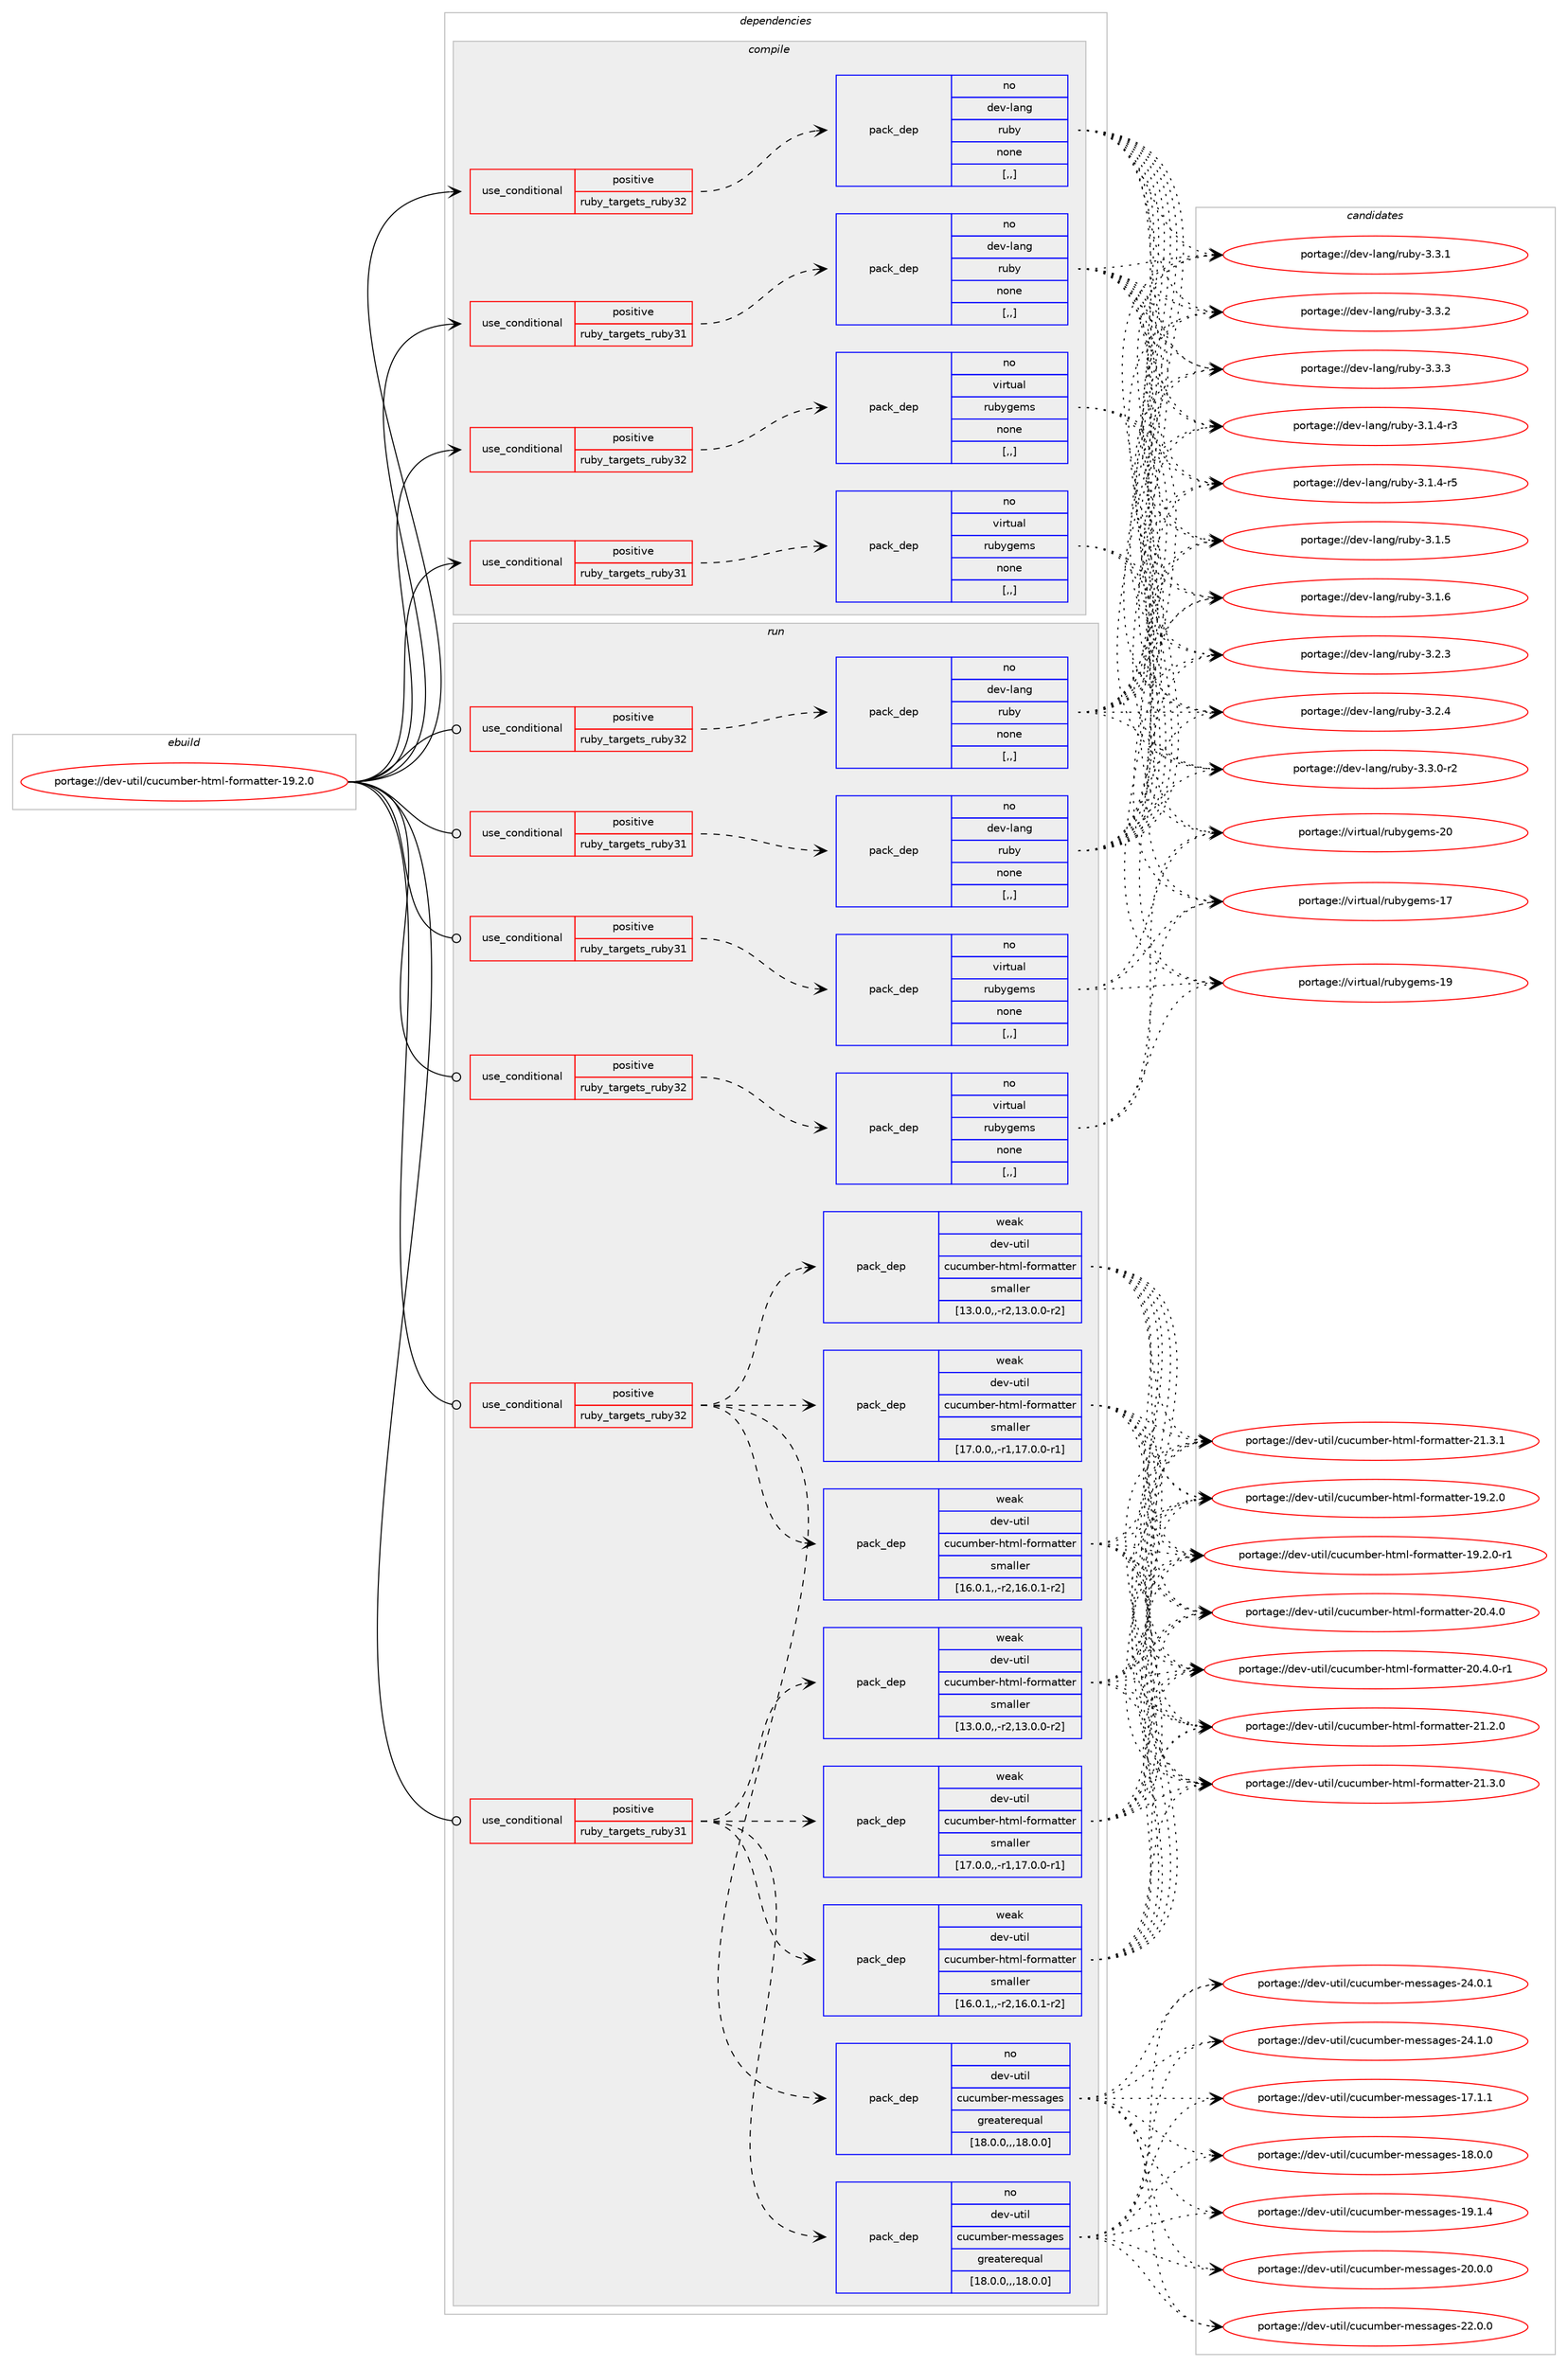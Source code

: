 digraph prolog {

# *************
# Graph options
# *************

newrank=true;
concentrate=true;
compound=true;
graph [rankdir=LR,fontname=Helvetica,fontsize=10,ranksep=1.5];#, ranksep=2.5, nodesep=0.2];
edge  [arrowhead=vee];
node  [fontname=Helvetica,fontsize=10];

# **********
# The ebuild
# **********

subgraph cluster_leftcol {
color=gray;
rank=same;
label=<<i>ebuild</i>>;
id [label="portage://dev-util/cucumber-html-formatter-19.2.0", color=red, width=4, href="../dev-util/cucumber-html-formatter-19.2.0.svg"];
}

# ****************
# The dependencies
# ****************

subgraph cluster_midcol {
color=gray;
label=<<i>dependencies</i>>;
subgraph cluster_compile {
fillcolor="#eeeeee";
style=filled;
label=<<i>compile</i>>;
subgraph cond58578 {
dependency208934 [label=<<TABLE BORDER="0" CELLBORDER="1" CELLSPACING="0" CELLPADDING="4"><TR><TD ROWSPAN="3" CELLPADDING="10">use_conditional</TD></TR><TR><TD>positive</TD></TR><TR><TD>ruby_targets_ruby31</TD></TR></TABLE>>, shape=none, color=red];
subgraph pack148970 {
dependency208935 [label=<<TABLE BORDER="0" CELLBORDER="1" CELLSPACING="0" CELLPADDING="4" WIDTH="220"><TR><TD ROWSPAN="6" CELLPADDING="30">pack_dep</TD></TR><TR><TD WIDTH="110">no</TD></TR><TR><TD>dev-lang</TD></TR><TR><TD>ruby</TD></TR><TR><TD>none</TD></TR><TR><TD>[,,]</TD></TR></TABLE>>, shape=none, color=blue];
}
dependency208934:e -> dependency208935:w [weight=20,style="dashed",arrowhead="vee"];
}
id:e -> dependency208934:w [weight=20,style="solid",arrowhead="vee"];
subgraph cond58579 {
dependency208936 [label=<<TABLE BORDER="0" CELLBORDER="1" CELLSPACING="0" CELLPADDING="4"><TR><TD ROWSPAN="3" CELLPADDING="10">use_conditional</TD></TR><TR><TD>positive</TD></TR><TR><TD>ruby_targets_ruby31</TD></TR></TABLE>>, shape=none, color=red];
subgraph pack148971 {
dependency208937 [label=<<TABLE BORDER="0" CELLBORDER="1" CELLSPACING="0" CELLPADDING="4" WIDTH="220"><TR><TD ROWSPAN="6" CELLPADDING="30">pack_dep</TD></TR><TR><TD WIDTH="110">no</TD></TR><TR><TD>virtual</TD></TR><TR><TD>rubygems</TD></TR><TR><TD>none</TD></TR><TR><TD>[,,]</TD></TR></TABLE>>, shape=none, color=blue];
}
dependency208936:e -> dependency208937:w [weight=20,style="dashed",arrowhead="vee"];
}
id:e -> dependency208936:w [weight=20,style="solid",arrowhead="vee"];
subgraph cond58580 {
dependency208938 [label=<<TABLE BORDER="0" CELLBORDER="1" CELLSPACING="0" CELLPADDING="4"><TR><TD ROWSPAN="3" CELLPADDING="10">use_conditional</TD></TR><TR><TD>positive</TD></TR><TR><TD>ruby_targets_ruby32</TD></TR></TABLE>>, shape=none, color=red];
subgraph pack148972 {
dependency208939 [label=<<TABLE BORDER="0" CELLBORDER="1" CELLSPACING="0" CELLPADDING="4" WIDTH="220"><TR><TD ROWSPAN="6" CELLPADDING="30">pack_dep</TD></TR><TR><TD WIDTH="110">no</TD></TR><TR><TD>dev-lang</TD></TR><TR><TD>ruby</TD></TR><TR><TD>none</TD></TR><TR><TD>[,,]</TD></TR></TABLE>>, shape=none, color=blue];
}
dependency208938:e -> dependency208939:w [weight=20,style="dashed",arrowhead="vee"];
}
id:e -> dependency208938:w [weight=20,style="solid",arrowhead="vee"];
subgraph cond58581 {
dependency208940 [label=<<TABLE BORDER="0" CELLBORDER="1" CELLSPACING="0" CELLPADDING="4"><TR><TD ROWSPAN="3" CELLPADDING="10">use_conditional</TD></TR><TR><TD>positive</TD></TR><TR><TD>ruby_targets_ruby32</TD></TR></TABLE>>, shape=none, color=red];
subgraph pack148973 {
dependency208941 [label=<<TABLE BORDER="0" CELLBORDER="1" CELLSPACING="0" CELLPADDING="4" WIDTH="220"><TR><TD ROWSPAN="6" CELLPADDING="30">pack_dep</TD></TR><TR><TD WIDTH="110">no</TD></TR><TR><TD>virtual</TD></TR><TR><TD>rubygems</TD></TR><TR><TD>none</TD></TR><TR><TD>[,,]</TD></TR></TABLE>>, shape=none, color=blue];
}
dependency208940:e -> dependency208941:w [weight=20,style="dashed",arrowhead="vee"];
}
id:e -> dependency208940:w [weight=20,style="solid",arrowhead="vee"];
}
subgraph cluster_compileandrun {
fillcolor="#eeeeee";
style=filled;
label=<<i>compile and run</i>>;
}
subgraph cluster_run {
fillcolor="#eeeeee";
style=filled;
label=<<i>run</i>>;
subgraph cond58582 {
dependency208942 [label=<<TABLE BORDER="0" CELLBORDER="1" CELLSPACING="0" CELLPADDING="4"><TR><TD ROWSPAN="3" CELLPADDING="10">use_conditional</TD></TR><TR><TD>positive</TD></TR><TR><TD>ruby_targets_ruby31</TD></TR></TABLE>>, shape=none, color=red];
subgraph pack148974 {
dependency208943 [label=<<TABLE BORDER="0" CELLBORDER="1" CELLSPACING="0" CELLPADDING="4" WIDTH="220"><TR><TD ROWSPAN="6" CELLPADDING="30">pack_dep</TD></TR><TR><TD WIDTH="110">no</TD></TR><TR><TD>dev-lang</TD></TR><TR><TD>ruby</TD></TR><TR><TD>none</TD></TR><TR><TD>[,,]</TD></TR></TABLE>>, shape=none, color=blue];
}
dependency208942:e -> dependency208943:w [weight=20,style="dashed",arrowhead="vee"];
}
id:e -> dependency208942:w [weight=20,style="solid",arrowhead="odot"];
subgraph cond58583 {
dependency208944 [label=<<TABLE BORDER="0" CELLBORDER="1" CELLSPACING="0" CELLPADDING="4"><TR><TD ROWSPAN="3" CELLPADDING="10">use_conditional</TD></TR><TR><TD>positive</TD></TR><TR><TD>ruby_targets_ruby31</TD></TR></TABLE>>, shape=none, color=red];
subgraph pack148975 {
dependency208945 [label=<<TABLE BORDER="0" CELLBORDER="1" CELLSPACING="0" CELLPADDING="4" WIDTH="220"><TR><TD ROWSPAN="6" CELLPADDING="30">pack_dep</TD></TR><TR><TD WIDTH="110">no</TD></TR><TR><TD>dev-util</TD></TR><TR><TD>cucumber-messages</TD></TR><TR><TD>greaterequal</TD></TR><TR><TD>[18.0.0,,,18.0.0]</TD></TR></TABLE>>, shape=none, color=blue];
}
dependency208944:e -> dependency208945:w [weight=20,style="dashed",arrowhead="vee"];
subgraph pack148976 {
dependency208946 [label=<<TABLE BORDER="0" CELLBORDER="1" CELLSPACING="0" CELLPADDING="4" WIDTH="220"><TR><TD ROWSPAN="6" CELLPADDING="30">pack_dep</TD></TR><TR><TD WIDTH="110">weak</TD></TR><TR><TD>dev-util</TD></TR><TR><TD>cucumber-html-formatter</TD></TR><TR><TD>smaller</TD></TR><TR><TD>[13.0.0,,-r2,13.0.0-r2]</TD></TR></TABLE>>, shape=none, color=blue];
}
dependency208944:e -> dependency208946:w [weight=20,style="dashed",arrowhead="vee"];
subgraph pack148977 {
dependency208947 [label=<<TABLE BORDER="0" CELLBORDER="1" CELLSPACING="0" CELLPADDING="4" WIDTH="220"><TR><TD ROWSPAN="6" CELLPADDING="30">pack_dep</TD></TR><TR><TD WIDTH="110">weak</TD></TR><TR><TD>dev-util</TD></TR><TR><TD>cucumber-html-formatter</TD></TR><TR><TD>smaller</TD></TR><TR><TD>[16.0.1,,-r2,16.0.1-r2]</TD></TR></TABLE>>, shape=none, color=blue];
}
dependency208944:e -> dependency208947:w [weight=20,style="dashed",arrowhead="vee"];
subgraph pack148978 {
dependency208948 [label=<<TABLE BORDER="0" CELLBORDER="1" CELLSPACING="0" CELLPADDING="4" WIDTH="220"><TR><TD ROWSPAN="6" CELLPADDING="30">pack_dep</TD></TR><TR><TD WIDTH="110">weak</TD></TR><TR><TD>dev-util</TD></TR><TR><TD>cucumber-html-formatter</TD></TR><TR><TD>smaller</TD></TR><TR><TD>[17.0.0,,-r1,17.0.0-r1]</TD></TR></TABLE>>, shape=none, color=blue];
}
dependency208944:e -> dependency208948:w [weight=20,style="dashed",arrowhead="vee"];
}
id:e -> dependency208944:w [weight=20,style="solid",arrowhead="odot"];
subgraph cond58584 {
dependency208949 [label=<<TABLE BORDER="0" CELLBORDER="1" CELLSPACING="0" CELLPADDING="4"><TR><TD ROWSPAN="3" CELLPADDING="10">use_conditional</TD></TR><TR><TD>positive</TD></TR><TR><TD>ruby_targets_ruby31</TD></TR></TABLE>>, shape=none, color=red];
subgraph pack148979 {
dependency208950 [label=<<TABLE BORDER="0" CELLBORDER="1" CELLSPACING="0" CELLPADDING="4" WIDTH="220"><TR><TD ROWSPAN="6" CELLPADDING="30">pack_dep</TD></TR><TR><TD WIDTH="110">no</TD></TR><TR><TD>virtual</TD></TR><TR><TD>rubygems</TD></TR><TR><TD>none</TD></TR><TR><TD>[,,]</TD></TR></TABLE>>, shape=none, color=blue];
}
dependency208949:e -> dependency208950:w [weight=20,style="dashed",arrowhead="vee"];
}
id:e -> dependency208949:w [weight=20,style="solid",arrowhead="odot"];
subgraph cond58585 {
dependency208951 [label=<<TABLE BORDER="0" CELLBORDER="1" CELLSPACING="0" CELLPADDING="4"><TR><TD ROWSPAN="3" CELLPADDING="10">use_conditional</TD></TR><TR><TD>positive</TD></TR><TR><TD>ruby_targets_ruby32</TD></TR></TABLE>>, shape=none, color=red];
subgraph pack148980 {
dependency208952 [label=<<TABLE BORDER="0" CELLBORDER="1" CELLSPACING="0" CELLPADDING="4" WIDTH="220"><TR><TD ROWSPAN="6" CELLPADDING="30">pack_dep</TD></TR><TR><TD WIDTH="110">no</TD></TR><TR><TD>dev-lang</TD></TR><TR><TD>ruby</TD></TR><TR><TD>none</TD></TR><TR><TD>[,,]</TD></TR></TABLE>>, shape=none, color=blue];
}
dependency208951:e -> dependency208952:w [weight=20,style="dashed",arrowhead="vee"];
}
id:e -> dependency208951:w [weight=20,style="solid",arrowhead="odot"];
subgraph cond58586 {
dependency208953 [label=<<TABLE BORDER="0" CELLBORDER="1" CELLSPACING="0" CELLPADDING="4"><TR><TD ROWSPAN="3" CELLPADDING="10">use_conditional</TD></TR><TR><TD>positive</TD></TR><TR><TD>ruby_targets_ruby32</TD></TR></TABLE>>, shape=none, color=red];
subgraph pack148981 {
dependency208954 [label=<<TABLE BORDER="0" CELLBORDER="1" CELLSPACING="0" CELLPADDING="4" WIDTH="220"><TR><TD ROWSPAN="6" CELLPADDING="30">pack_dep</TD></TR><TR><TD WIDTH="110">no</TD></TR><TR><TD>dev-util</TD></TR><TR><TD>cucumber-messages</TD></TR><TR><TD>greaterequal</TD></TR><TR><TD>[18.0.0,,,18.0.0]</TD></TR></TABLE>>, shape=none, color=blue];
}
dependency208953:e -> dependency208954:w [weight=20,style="dashed",arrowhead="vee"];
subgraph pack148982 {
dependency208955 [label=<<TABLE BORDER="0" CELLBORDER="1" CELLSPACING="0" CELLPADDING="4" WIDTH="220"><TR><TD ROWSPAN="6" CELLPADDING="30">pack_dep</TD></TR><TR><TD WIDTH="110">weak</TD></TR><TR><TD>dev-util</TD></TR><TR><TD>cucumber-html-formatter</TD></TR><TR><TD>smaller</TD></TR><TR><TD>[13.0.0,,-r2,13.0.0-r2]</TD></TR></TABLE>>, shape=none, color=blue];
}
dependency208953:e -> dependency208955:w [weight=20,style="dashed",arrowhead="vee"];
subgraph pack148983 {
dependency208956 [label=<<TABLE BORDER="0" CELLBORDER="1" CELLSPACING="0" CELLPADDING="4" WIDTH="220"><TR><TD ROWSPAN="6" CELLPADDING="30">pack_dep</TD></TR><TR><TD WIDTH="110">weak</TD></TR><TR><TD>dev-util</TD></TR><TR><TD>cucumber-html-formatter</TD></TR><TR><TD>smaller</TD></TR><TR><TD>[16.0.1,,-r2,16.0.1-r2]</TD></TR></TABLE>>, shape=none, color=blue];
}
dependency208953:e -> dependency208956:w [weight=20,style="dashed",arrowhead="vee"];
subgraph pack148984 {
dependency208957 [label=<<TABLE BORDER="0" CELLBORDER="1" CELLSPACING="0" CELLPADDING="4" WIDTH="220"><TR><TD ROWSPAN="6" CELLPADDING="30">pack_dep</TD></TR><TR><TD WIDTH="110">weak</TD></TR><TR><TD>dev-util</TD></TR><TR><TD>cucumber-html-formatter</TD></TR><TR><TD>smaller</TD></TR><TR><TD>[17.0.0,,-r1,17.0.0-r1]</TD></TR></TABLE>>, shape=none, color=blue];
}
dependency208953:e -> dependency208957:w [weight=20,style="dashed",arrowhead="vee"];
}
id:e -> dependency208953:w [weight=20,style="solid",arrowhead="odot"];
subgraph cond58587 {
dependency208958 [label=<<TABLE BORDER="0" CELLBORDER="1" CELLSPACING="0" CELLPADDING="4"><TR><TD ROWSPAN="3" CELLPADDING="10">use_conditional</TD></TR><TR><TD>positive</TD></TR><TR><TD>ruby_targets_ruby32</TD></TR></TABLE>>, shape=none, color=red];
subgraph pack148985 {
dependency208959 [label=<<TABLE BORDER="0" CELLBORDER="1" CELLSPACING="0" CELLPADDING="4" WIDTH="220"><TR><TD ROWSPAN="6" CELLPADDING="30">pack_dep</TD></TR><TR><TD WIDTH="110">no</TD></TR><TR><TD>virtual</TD></TR><TR><TD>rubygems</TD></TR><TR><TD>none</TD></TR><TR><TD>[,,]</TD></TR></TABLE>>, shape=none, color=blue];
}
dependency208958:e -> dependency208959:w [weight=20,style="dashed",arrowhead="vee"];
}
id:e -> dependency208958:w [weight=20,style="solid",arrowhead="odot"];
}
}

# **************
# The candidates
# **************

subgraph cluster_choices {
rank=same;
color=gray;
label=<<i>candidates</i>>;

subgraph choice148970 {
color=black;
nodesep=1;
choice100101118451089711010347114117981214551464946524511451 [label="portage://dev-lang/ruby-3.1.4-r3", color=red, width=4,href="../dev-lang/ruby-3.1.4-r3.svg"];
choice100101118451089711010347114117981214551464946524511453 [label="portage://dev-lang/ruby-3.1.4-r5", color=red, width=4,href="../dev-lang/ruby-3.1.4-r5.svg"];
choice10010111845108971101034711411798121455146494653 [label="portage://dev-lang/ruby-3.1.5", color=red, width=4,href="../dev-lang/ruby-3.1.5.svg"];
choice10010111845108971101034711411798121455146494654 [label="portage://dev-lang/ruby-3.1.6", color=red, width=4,href="../dev-lang/ruby-3.1.6.svg"];
choice10010111845108971101034711411798121455146504651 [label="portage://dev-lang/ruby-3.2.3", color=red, width=4,href="../dev-lang/ruby-3.2.3.svg"];
choice10010111845108971101034711411798121455146504652 [label="portage://dev-lang/ruby-3.2.4", color=red, width=4,href="../dev-lang/ruby-3.2.4.svg"];
choice100101118451089711010347114117981214551465146484511450 [label="portage://dev-lang/ruby-3.3.0-r2", color=red, width=4,href="../dev-lang/ruby-3.3.0-r2.svg"];
choice10010111845108971101034711411798121455146514649 [label="portage://dev-lang/ruby-3.3.1", color=red, width=4,href="../dev-lang/ruby-3.3.1.svg"];
choice10010111845108971101034711411798121455146514650 [label="portage://dev-lang/ruby-3.3.2", color=red, width=4,href="../dev-lang/ruby-3.3.2.svg"];
choice10010111845108971101034711411798121455146514651 [label="portage://dev-lang/ruby-3.3.3", color=red, width=4,href="../dev-lang/ruby-3.3.3.svg"];
dependency208935:e -> choice100101118451089711010347114117981214551464946524511451:w [style=dotted,weight="100"];
dependency208935:e -> choice100101118451089711010347114117981214551464946524511453:w [style=dotted,weight="100"];
dependency208935:e -> choice10010111845108971101034711411798121455146494653:w [style=dotted,weight="100"];
dependency208935:e -> choice10010111845108971101034711411798121455146494654:w [style=dotted,weight="100"];
dependency208935:e -> choice10010111845108971101034711411798121455146504651:w [style=dotted,weight="100"];
dependency208935:e -> choice10010111845108971101034711411798121455146504652:w [style=dotted,weight="100"];
dependency208935:e -> choice100101118451089711010347114117981214551465146484511450:w [style=dotted,weight="100"];
dependency208935:e -> choice10010111845108971101034711411798121455146514649:w [style=dotted,weight="100"];
dependency208935:e -> choice10010111845108971101034711411798121455146514650:w [style=dotted,weight="100"];
dependency208935:e -> choice10010111845108971101034711411798121455146514651:w [style=dotted,weight="100"];
}
subgraph choice148971 {
color=black;
nodesep=1;
choice118105114116117971084711411798121103101109115454955 [label="portage://virtual/rubygems-17", color=red, width=4,href="../virtual/rubygems-17.svg"];
choice118105114116117971084711411798121103101109115454957 [label="portage://virtual/rubygems-19", color=red, width=4,href="../virtual/rubygems-19.svg"];
choice118105114116117971084711411798121103101109115455048 [label="portage://virtual/rubygems-20", color=red, width=4,href="../virtual/rubygems-20.svg"];
dependency208937:e -> choice118105114116117971084711411798121103101109115454955:w [style=dotted,weight="100"];
dependency208937:e -> choice118105114116117971084711411798121103101109115454957:w [style=dotted,weight="100"];
dependency208937:e -> choice118105114116117971084711411798121103101109115455048:w [style=dotted,weight="100"];
}
subgraph choice148972 {
color=black;
nodesep=1;
choice100101118451089711010347114117981214551464946524511451 [label="portage://dev-lang/ruby-3.1.4-r3", color=red, width=4,href="../dev-lang/ruby-3.1.4-r3.svg"];
choice100101118451089711010347114117981214551464946524511453 [label="portage://dev-lang/ruby-3.1.4-r5", color=red, width=4,href="../dev-lang/ruby-3.1.4-r5.svg"];
choice10010111845108971101034711411798121455146494653 [label="portage://dev-lang/ruby-3.1.5", color=red, width=4,href="../dev-lang/ruby-3.1.5.svg"];
choice10010111845108971101034711411798121455146494654 [label="portage://dev-lang/ruby-3.1.6", color=red, width=4,href="../dev-lang/ruby-3.1.6.svg"];
choice10010111845108971101034711411798121455146504651 [label="portage://dev-lang/ruby-3.2.3", color=red, width=4,href="../dev-lang/ruby-3.2.3.svg"];
choice10010111845108971101034711411798121455146504652 [label="portage://dev-lang/ruby-3.2.4", color=red, width=4,href="../dev-lang/ruby-3.2.4.svg"];
choice100101118451089711010347114117981214551465146484511450 [label="portage://dev-lang/ruby-3.3.0-r2", color=red, width=4,href="../dev-lang/ruby-3.3.0-r2.svg"];
choice10010111845108971101034711411798121455146514649 [label="portage://dev-lang/ruby-3.3.1", color=red, width=4,href="../dev-lang/ruby-3.3.1.svg"];
choice10010111845108971101034711411798121455146514650 [label="portage://dev-lang/ruby-3.3.2", color=red, width=4,href="../dev-lang/ruby-3.3.2.svg"];
choice10010111845108971101034711411798121455146514651 [label="portage://dev-lang/ruby-3.3.3", color=red, width=4,href="../dev-lang/ruby-3.3.3.svg"];
dependency208939:e -> choice100101118451089711010347114117981214551464946524511451:w [style=dotted,weight="100"];
dependency208939:e -> choice100101118451089711010347114117981214551464946524511453:w [style=dotted,weight="100"];
dependency208939:e -> choice10010111845108971101034711411798121455146494653:w [style=dotted,weight="100"];
dependency208939:e -> choice10010111845108971101034711411798121455146494654:w [style=dotted,weight="100"];
dependency208939:e -> choice10010111845108971101034711411798121455146504651:w [style=dotted,weight="100"];
dependency208939:e -> choice10010111845108971101034711411798121455146504652:w [style=dotted,weight="100"];
dependency208939:e -> choice100101118451089711010347114117981214551465146484511450:w [style=dotted,weight="100"];
dependency208939:e -> choice10010111845108971101034711411798121455146514649:w [style=dotted,weight="100"];
dependency208939:e -> choice10010111845108971101034711411798121455146514650:w [style=dotted,weight="100"];
dependency208939:e -> choice10010111845108971101034711411798121455146514651:w [style=dotted,weight="100"];
}
subgraph choice148973 {
color=black;
nodesep=1;
choice118105114116117971084711411798121103101109115454955 [label="portage://virtual/rubygems-17", color=red, width=4,href="../virtual/rubygems-17.svg"];
choice118105114116117971084711411798121103101109115454957 [label="portage://virtual/rubygems-19", color=red, width=4,href="../virtual/rubygems-19.svg"];
choice118105114116117971084711411798121103101109115455048 [label="portage://virtual/rubygems-20", color=red, width=4,href="../virtual/rubygems-20.svg"];
dependency208941:e -> choice118105114116117971084711411798121103101109115454955:w [style=dotted,weight="100"];
dependency208941:e -> choice118105114116117971084711411798121103101109115454957:w [style=dotted,weight="100"];
dependency208941:e -> choice118105114116117971084711411798121103101109115455048:w [style=dotted,weight="100"];
}
subgraph choice148974 {
color=black;
nodesep=1;
choice100101118451089711010347114117981214551464946524511451 [label="portage://dev-lang/ruby-3.1.4-r3", color=red, width=4,href="../dev-lang/ruby-3.1.4-r3.svg"];
choice100101118451089711010347114117981214551464946524511453 [label="portage://dev-lang/ruby-3.1.4-r5", color=red, width=4,href="../dev-lang/ruby-3.1.4-r5.svg"];
choice10010111845108971101034711411798121455146494653 [label="portage://dev-lang/ruby-3.1.5", color=red, width=4,href="../dev-lang/ruby-3.1.5.svg"];
choice10010111845108971101034711411798121455146494654 [label="portage://dev-lang/ruby-3.1.6", color=red, width=4,href="../dev-lang/ruby-3.1.6.svg"];
choice10010111845108971101034711411798121455146504651 [label="portage://dev-lang/ruby-3.2.3", color=red, width=4,href="../dev-lang/ruby-3.2.3.svg"];
choice10010111845108971101034711411798121455146504652 [label="portage://dev-lang/ruby-3.2.4", color=red, width=4,href="../dev-lang/ruby-3.2.4.svg"];
choice100101118451089711010347114117981214551465146484511450 [label="portage://dev-lang/ruby-3.3.0-r2", color=red, width=4,href="../dev-lang/ruby-3.3.0-r2.svg"];
choice10010111845108971101034711411798121455146514649 [label="portage://dev-lang/ruby-3.3.1", color=red, width=4,href="../dev-lang/ruby-3.3.1.svg"];
choice10010111845108971101034711411798121455146514650 [label="portage://dev-lang/ruby-3.3.2", color=red, width=4,href="../dev-lang/ruby-3.3.2.svg"];
choice10010111845108971101034711411798121455146514651 [label="portage://dev-lang/ruby-3.3.3", color=red, width=4,href="../dev-lang/ruby-3.3.3.svg"];
dependency208943:e -> choice100101118451089711010347114117981214551464946524511451:w [style=dotted,weight="100"];
dependency208943:e -> choice100101118451089711010347114117981214551464946524511453:w [style=dotted,weight="100"];
dependency208943:e -> choice10010111845108971101034711411798121455146494653:w [style=dotted,weight="100"];
dependency208943:e -> choice10010111845108971101034711411798121455146494654:w [style=dotted,weight="100"];
dependency208943:e -> choice10010111845108971101034711411798121455146504651:w [style=dotted,weight="100"];
dependency208943:e -> choice10010111845108971101034711411798121455146504652:w [style=dotted,weight="100"];
dependency208943:e -> choice100101118451089711010347114117981214551465146484511450:w [style=dotted,weight="100"];
dependency208943:e -> choice10010111845108971101034711411798121455146514649:w [style=dotted,weight="100"];
dependency208943:e -> choice10010111845108971101034711411798121455146514650:w [style=dotted,weight="100"];
dependency208943:e -> choice10010111845108971101034711411798121455146514651:w [style=dotted,weight="100"];
}
subgraph choice148975 {
color=black;
nodesep=1;
choice1001011184511711610510847991179911710998101114451091011151159710310111545495546494649 [label="portage://dev-util/cucumber-messages-17.1.1", color=red, width=4,href="../dev-util/cucumber-messages-17.1.1.svg"];
choice1001011184511711610510847991179911710998101114451091011151159710310111545495646484648 [label="portage://dev-util/cucumber-messages-18.0.0", color=red, width=4,href="../dev-util/cucumber-messages-18.0.0.svg"];
choice1001011184511711610510847991179911710998101114451091011151159710310111545495746494652 [label="portage://dev-util/cucumber-messages-19.1.4", color=red, width=4,href="../dev-util/cucumber-messages-19.1.4.svg"];
choice1001011184511711610510847991179911710998101114451091011151159710310111545504846484648 [label="portage://dev-util/cucumber-messages-20.0.0", color=red, width=4,href="../dev-util/cucumber-messages-20.0.0.svg"];
choice1001011184511711610510847991179911710998101114451091011151159710310111545505046484648 [label="portage://dev-util/cucumber-messages-22.0.0", color=red, width=4,href="../dev-util/cucumber-messages-22.0.0.svg"];
choice1001011184511711610510847991179911710998101114451091011151159710310111545505246484649 [label="portage://dev-util/cucumber-messages-24.0.1", color=red, width=4,href="../dev-util/cucumber-messages-24.0.1.svg"];
choice1001011184511711610510847991179911710998101114451091011151159710310111545505246494648 [label="portage://dev-util/cucumber-messages-24.1.0", color=red, width=4,href="../dev-util/cucumber-messages-24.1.0.svg"];
dependency208945:e -> choice1001011184511711610510847991179911710998101114451091011151159710310111545495546494649:w [style=dotted,weight="100"];
dependency208945:e -> choice1001011184511711610510847991179911710998101114451091011151159710310111545495646484648:w [style=dotted,weight="100"];
dependency208945:e -> choice1001011184511711610510847991179911710998101114451091011151159710310111545495746494652:w [style=dotted,weight="100"];
dependency208945:e -> choice1001011184511711610510847991179911710998101114451091011151159710310111545504846484648:w [style=dotted,weight="100"];
dependency208945:e -> choice1001011184511711610510847991179911710998101114451091011151159710310111545505046484648:w [style=dotted,weight="100"];
dependency208945:e -> choice1001011184511711610510847991179911710998101114451091011151159710310111545505246484649:w [style=dotted,weight="100"];
dependency208945:e -> choice1001011184511711610510847991179911710998101114451091011151159710310111545505246494648:w [style=dotted,weight="100"];
}
subgraph choice148976 {
color=black;
nodesep=1;
choice100101118451171161051084799117991171099810111445104116109108451021111141099711611610111445495746504648 [label="portage://dev-util/cucumber-html-formatter-19.2.0", color=red, width=4,href="../dev-util/cucumber-html-formatter-19.2.0.svg"];
choice1001011184511711610510847991179911710998101114451041161091084510211111410997116116101114454957465046484511449 [label="portage://dev-util/cucumber-html-formatter-19.2.0-r1", color=red, width=4,href="../dev-util/cucumber-html-formatter-19.2.0-r1.svg"];
choice100101118451171161051084799117991171099810111445104116109108451021111141099711611610111445504846524648 [label="portage://dev-util/cucumber-html-formatter-20.4.0", color=red, width=4,href="../dev-util/cucumber-html-formatter-20.4.0.svg"];
choice1001011184511711610510847991179911710998101114451041161091084510211111410997116116101114455048465246484511449 [label="portage://dev-util/cucumber-html-formatter-20.4.0-r1", color=red, width=4,href="../dev-util/cucumber-html-formatter-20.4.0-r1.svg"];
choice100101118451171161051084799117991171099810111445104116109108451021111141099711611610111445504946504648 [label="portage://dev-util/cucumber-html-formatter-21.2.0", color=red, width=4,href="../dev-util/cucumber-html-formatter-21.2.0.svg"];
choice100101118451171161051084799117991171099810111445104116109108451021111141099711611610111445504946514648 [label="portage://dev-util/cucumber-html-formatter-21.3.0", color=red, width=4,href="../dev-util/cucumber-html-formatter-21.3.0.svg"];
choice100101118451171161051084799117991171099810111445104116109108451021111141099711611610111445504946514649 [label="portage://dev-util/cucumber-html-formatter-21.3.1", color=red, width=4,href="../dev-util/cucumber-html-formatter-21.3.1.svg"];
dependency208946:e -> choice100101118451171161051084799117991171099810111445104116109108451021111141099711611610111445495746504648:w [style=dotted,weight="100"];
dependency208946:e -> choice1001011184511711610510847991179911710998101114451041161091084510211111410997116116101114454957465046484511449:w [style=dotted,weight="100"];
dependency208946:e -> choice100101118451171161051084799117991171099810111445104116109108451021111141099711611610111445504846524648:w [style=dotted,weight="100"];
dependency208946:e -> choice1001011184511711610510847991179911710998101114451041161091084510211111410997116116101114455048465246484511449:w [style=dotted,weight="100"];
dependency208946:e -> choice100101118451171161051084799117991171099810111445104116109108451021111141099711611610111445504946504648:w [style=dotted,weight="100"];
dependency208946:e -> choice100101118451171161051084799117991171099810111445104116109108451021111141099711611610111445504946514648:w [style=dotted,weight="100"];
dependency208946:e -> choice100101118451171161051084799117991171099810111445104116109108451021111141099711611610111445504946514649:w [style=dotted,weight="100"];
}
subgraph choice148977 {
color=black;
nodesep=1;
choice100101118451171161051084799117991171099810111445104116109108451021111141099711611610111445495746504648 [label="portage://dev-util/cucumber-html-formatter-19.2.0", color=red, width=4,href="../dev-util/cucumber-html-formatter-19.2.0.svg"];
choice1001011184511711610510847991179911710998101114451041161091084510211111410997116116101114454957465046484511449 [label="portage://dev-util/cucumber-html-formatter-19.2.0-r1", color=red, width=4,href="../dev-util/cucumber-html-formatter-19.2.0-r1.svg"];
choice100101118451171161051084799117991171099810111445104116109108451021111141099711611610111445504846524648 [label="portage://dev-util/cucumber-html-formatter-20.4.0", color=red, width=4,href="../dev-util/cucumber-html-formatter-20.4.0.svg"];
choice1001011184511711610510847991179911710998101114451041161091084510211111410997116116101114455048465246484511449 [label="portage://dev-util/cucumber-html-formatter-20.4.0-r1", color=red, width=4,href="../dev-util/cucumber-html-formatter-20.4.0-r1.svg"];
choice100101118451171161051084799117991171099810111445104116109108451021111141099711611610111445504946504648 [label="portage://dev-util/cucumber-html-formatter-21.2.0", color=red, width=4,href="../dev-util/cucumber-html-formatter-21.2.0.svg"];
choice100101118451171161051084799117991171099810111445104116109108451021111141099711611610111445504946514648 [label="portage://dev-util/cucumber-html-formatter-21.3.0", color=red, width=4,href="../dev-util/cucumber-html-formatter-21.3.0.svg"];
choice100101118451171161051084799117991171099810111445104116109108451021111141099711611610111445504946514649 [label="portage://dev-util/cucumber-html-formatter-21.3.1", color=red, width=4,href="../dev-util/cucumber-html-formatter-21.3.1.svg"];
dependency208947:e -> choice100101118451171161051084799117991171099810111445104116109108451021111141099711611610111445495746504648:w [style=dotted,weight="100"];
dependency208947:e -> choice1001011184511711610510847991179911710998101114451041161091084510211111410997116116101114454957465046484511449:w [style=dotted,weight="100"];
dependency208947:e -> choice100101118451171161051084799117991171099810111445104116109108451021111141099711611610111445504846524648:w [style=dotted,weight="100"];
dependency208947:e -> choice1001011184511711610510847991179911710998101114451041161091084510211111410997116116101114455048465246484511449:w [style=dotted,weight="100"];
dependency208947:e -> choice100101118451171161051084799117991171099810111445104116109108451021111141099711611610111445504946504648:w [style=dotted,weight="100"];
dependency208947:e -> choice100101118451171161051084799117991171099810111445104116109108451021111141099711611610111445504946514648:w [style=dotted,weight="100"];
dependency208947:e -> choice100101118451171161051084799117991171099810111445104116109108451021111141099711611610111445504946514649:w [style=dotted,weight="100"];
}
subgraph choice148978 {
color=black;
nodesep=1;
choice100101118451171161051084799117991171099810111445104116109108451021111141099711611610111445495746504648 [label="portage://dev-util/cucumber-html-formatter-19.2.0", color=red, width=4,href="../dev-util/cucumber-html-formatter-19.2.0.svg"];
choice1001011184511711610510847991179911710998101114451041161091084510211111410997116116101114454957465046484511449 [label="portage://dev-util/cucumber-html-formatter-19.2.0-r1", color=red, width=4,href="../dev-util/cucumber-html-formatter-19.2.0-r1.svg"];
choice100101118451171161051084799117991171099810111445104116109108451021111141099711611610111445504846524648 [label="portage://dev-util/cucumber-html-formatter-20.4.0", color=red, width=4,href="../dev-util/cucumber-html-formatter-20.4.0.svg"];
choice1001011184511711610510847991179911710998101114451041161091084510211111410997116116101114455048465246484511449 [label="portage://dev-util/cucumber-html-formatter-20.4.0-r1", color=red, width=4,href="../dev-util/cucumber-html-formatter-20.4.0-r1.svg"];
choice100101118451171161051084799117991171099810111445104116109108451021111141099711611610111445504946504648 [label="portage://dev-util/cucumber-html-formatter-21.2.0", color=red, width=4,href="../dev-util/cucumber-html-formatter-21.2.0.svg"];
choice100101118451171161051084799117991171099810111445104116109108451021111141099711611610111445504946514648 [label="portage://dev-util/cucumber-html-formatter-21.3.0", color=red, width=4,href="../dev-util/cucumber-html-formatter-21.3.0.svg"];
choice100101118451171161051084799117991171099810111445104116109108451021111141099711611610111445504946514649 [label="portage://dev-util/cucumber-html-formatter-21.3.1", color=red, width=4,href="../dev-util/cucumber-html-formatter-21.3.1.svg"];
dependency208948:e -> choice100101118451171161051084799117991171099810111445104116109108451021111141099711611610111445495746504648:w [style=dotted,weight="100"];
dependency208948:e -> choice1001011184511711610510847991179911710998101114451041161091084510211111410997116116101114454957465046484511449:w [style=dotted,weight="100"];
dependency208948:e -> choice100101118451171161051084799117991171099810111445104116109108451021111141099711611610111445504846524648:w [style=dotted,weight="100"];
dependency208948:e -> choice1001011184511711610510847991179911710998101114451041161091084510211111410997116116101114455048465246484511449:w [style=dotted,weight="100"];
dependency208948:e -> choice100101118451171161051084799117991171099810111445104116109108451021111141099711611610111445504946504648:w [style=dotted,weight="100"];
dependency208948:e -> choice100101118451171161051084799117991171099810111445104116109108451021111141099711611610111445504946514648:w [style=dotted,weight="100"];
dependency208948:e -> choice100101118451171161051084799117991171099810111445104116109108451021111141099711611610111445504946514649:w [style=dotted,weight="100"];
}
subgraph choice148979 {
color=black;
nodesep=1;
choice118105114116117971084711411798121103101109115454955 [label="portage://virtual/rubygems-17", color=red, width=4,href="../virtual/rubygems-17.svg"];
choice118105114116117971084711411798121103101109115454957 [label="portage://virtual/rubygems-19", color=red, width=4,href="../virtual/rubygems-19.svg"];
choice118105114116117971084711411798121103101109115455048 [label="portage://virtual/rubygems-20", color=red, width=4,href="../virtual/rubygems-20.svg"];
dependency208950:e -> choice118105114116117971084711411798121103101109115454955:w [style=dotted,weight="100"];
dependency208950:e -> choice118105114116117971084711411798121103101109115454957:w [style=dotted,weight="100"];
dependency208950:e -> choice118105114116117971084711411798121103101109115455048:w [style=dotted,weight="100"];
}
subgraph choice148980 {
color=black;
nodesep=1;
choice100101118451089711010347114117981214551464946524511451 [label="portage://dev-lang/ruby-3.1.4-r3", color=red, width=4,href="../dev-lang/ruby-3.1.4-r3.svg"];
choice100101118451089711010347114117981214551464946524511453 [label="portage://dev-lang/ruby-3.1.4-r5", color=red, width=4,href="../dev-lang/ruby-3.1.4-r5.svg"];
choice10010111845108971101034711411798121455146494653 [label="portage://dev-lang/ruby-3.1.5", color=red, width=4,href="../dev-lang/ruby-3.1.5.svg"];
choice10010111845108971101034711411798121455146494654 [label="portage://dev-lang/ruby-3.1.6", color=red, width=4,href="../dev-lang/ruby-3.1.6.svg"];
choice10010111845108971101034711411798121455146504651 [label="portage://dev-lang/ruby-3.2.3", color=red, width=4,href="../dev-lang/ruby-3.2.3.svg"];
choice10010111845108971101034711411798121455146504652 [label="portage://dev-lang/ruby-3.2.4", color=red, width=4,href="../dev-lang/ruby-3.2.4.svg"];
choice100101118451089711010347114117981214551465146484511450 [label="portage://dev-lang/ruby-3.3.0-r2", color=red, width=4,href="../dev-lang/ruby-3.3.0-r2.svg"];
choice10010111845108971101034711411798121455146514649 [label="portage://dev-lang/ruby-3.3.1", color=red, width=4,href="../dev-lang/ruby-3.3.1.svg"];
choice10010111845108971101034711411798121455146514650 [label="portage://dev-lang/ruby-3.3.2", color=red, width=4,href="../dev-lang/ruby-3.3.2.svg"];
choice10010111845108971101034711411798121455146514651 [label="portage://dev-lang/ruby-3.3.3", color=red, width=4,href="../dev-lang/ruby-3.3.3.svg"];
dependency208952:e -> choice100101118451089711010347114117981214551464946524511451:w [style=dotted,weight="100"];
dependency208952:e -> choice100101118451089711010347114117981214551464946524511453:w [style=dotted,weight="100"];
dependency208952:e -> choice10010111845108971101034711411798121455146494653:w [style=dotted,weight="100"];
dependency208952:e -> choice10010111845108971101034711411798121455146494654:w [style=dotted,weight="100"];
dependency208952:e -> choice10010111845108971101034711411798121455146504651:w [style=dotted,weight="100"];
dependency208952:e -> choice10010111845108971101034711411798121455146504652:w [style=dotted,weight="100"];
dependency208952:e -> choice100101118451089711010347114117981214551465146484511450:w [style=dotted,weight="100"];
dependency208952:e -> choice10010111845108971101034711411798121455146514649:w [style=dotted,weight="100"];
dependency208952:e -> choice10010111845108971101034711411798121455146514650:w [style=dotted,weight="100"];
dependency208952:e -> choice10010111845108971101034711411798121455146514651:w [style=dotted,weight="100"];
}
subgraph choice148981 {
color=black;
nodesep=1;
choice1001011184511711610510847991179911710998101114451091011151159710310111545495546494649 [label="portage://dev-util/cucumber-messages-17.1.1", color=red, width=4,href="../dev-util/cucumber-messages-17.1.1.svg"];
choice1001011184511711610510847991179911710998101114451091011151159710310111545495646484648 [label="portage://dev-util/cucumber-messages-18.0.0", color=red, width=4,href="../dev-util/cucumber-messages-18.0.0.svg"];
choice1001011184511711610510847991179911710998101114451091011151159710310111545495746494652 [label="portage://dev-util/cucumber-messages-19.1.4", color=red, width=4,href="../dev-util/cucumber-messages-19.1.4.svg"];
choice1001011184511711610510847991179911710998101114451091011151159710310111545504846484648 [label="portage://dev-util/cucumber-messages-20.0.0", color=red, width=4,href="../dev-util/cucumber-messages-20.0.0.svg"];
choice1001011184511711610510847991179911710998101114451091011151159710310111545505046484648 [label="portage://dev-util/cucumber-messages-22.0.0", color=red, width=4,href="../dev-util/cucumber-messages-22.0.0.svg"];
choice1001011184511711610510847991179911710998101114451091011151159710310111545505246484649 [label="portage://dev-util/cucumber-messages-24.0.1", color=red, width=4,href="../dev-util/cucumber-messages-24.0.1.svg"];
choice1001011184511711610510847991179911710998101114451091011151159710310111545505246494648 [label="portage://dev-util/cucumber-messages-24.1.0", color=red, width=4,href="../dev-util/cucumber-messages-24.1.0.svg"];
dependency208954:e -> choice1001011184511711610510847991179911710998101114451091011151159710310111545495546494649:w [style=dotted,weight="100"];
dependency208954:e -> choice1001011184511711610510847991179911710998101114451091011151159710310111545495646484648:w [style=dotted,weight="100"];
dependency208954:e -> choice1001011184511711610510847991179911710998101114451091011151159710310111545495746494652:w [style=dotted,weight="100"];
dependency208954:e -> choice1001011184511711610510847991179911710998101114451091011151159710310111545504846484648:w [style=dotted,weight="100"];
dependency208954:e -> choice1001011184511711610510847991179911710998101114451091011151159710310111545505046484648:w [style=dotted,weight="100"];
dependency208954:e -> choice1001011184511711610510847991179911710998101114451091011151159710310111545505246484649:w [style=dotted,weight="100"];
dependency208954:e -> choice1001011184511711610510847991179911710998101114451091011151159710310111545505246494648:w [style=dotted,weight="100"];
}
subgraph choice148982 {
color=black;
nodesep=1;
choice100101118451171161051084799117991171099810111445104116109108451021111141099711611610111445495746504648 [label="portage://dev-util/cucumber-html-formatter-19.2.0", color=red, width=4,href="../dev-util/cucumber-html-formatter-19.2.0.svg"];
choice1001011184511711610510847991179911710998101114451041161091084510211111410997116116101114454957465046484511449 [label="portage://dev-util/cucumber-html-formatter-19.2.0-r1", color=red, width=4,href="../dev-util/cucumber-html-formatter-19.2.0-r1.svg"];
choice100101118451171161051084799117991171099810111445104116109108451021111141099711611610111445504846524648 [label="portage://dev-util/cucumber-html-formatter-20.4.0", color=red, width=4,href="../dev-util/cucumber-html-formatter-20.4.0.svg"];
choice1001011184511711610510847991179911710998101114451041161091084510211111410997116116101114455048465246484511449 [label="portage://dev-util/cucumber-html-formatter-20.4.0-r1", color=red, width=4,href="../dev-util/cucumber-html-formatter-20.4.0-r1.svg"];
choice100101118451171161051084799117991171099810111445104116109108451021111141099711611610111445504946504648 [label="portage://dev-util/cucumber-html-formatter-21.2.0", color=red, width=4,href="../dev-util/cucumber-html-formatter-21.2.0.svg"];
choice100101118451171161051084799117991171099810111445104116109108451021111141099711611610111445504946514648 [label="portage://dev-util/cucumber-html-formatter-21.3.0", color=red, width=4,href="../dev-util/cucumber-html-formatter-21.3.0.svg"];
choice100101118451171161051084799117991171099810111445104116109108451021111141099711611610111445504946514649 [label="portage://dev-util/cucumber-html-formatter-21.3.1", color=red, width=4,href="../dev-util/cucumber-html-formatter-21.3.1.svg"];
dependency208955:e -> choice100101118451171161051084799117991171099810111445104116109108451021111141099711611610111445495746504648:w [style=dotted,weight="100"];
dependency208955:e -> choice1001011184511711610510847991179911710998101114451041161091084510211111410997116116101114454957465046484511449:w [style=dotted,weight="100"];
dependency208955:e -> choice100101118451171161051084799117991171099810111445104116109108451021111141099711611610111445504846524648:w [style=dotted,weight="100"];
dependency208955:e -> choice1001011184511711610510847991179911710998101114451041161091084510211111410997116116101114455048465246484511449:w [style=dotted,weight="100"];
dependency208955:e -> choice100101118451171161051084799117991171099810111445104116109108451021111141099711611610111445504946504648:w [style=dotted,weight="100"];
dependency208955:e -> choice100101118451171161051084799117991171099810111445104116109108451021111141099711611610111445504946514648:w [style=dotted,weight="100"];
dependency208955:e -> choice100101118451171161051084799117991171099810111445104116109108451021111141099711611610111445504946514649:w [style=dotted,weight="100"];
}
subgraph choice148983 {
color=black;
nodesep=1;
choice100101118451171161051084799117991171099810111445104116109108451021111141099711611610111445495746504648 [label="portage://dev-util/cucumber-html-formatter-19.2.0", color=red, width=4,href="../dev-util/cucumber-html-formatter-19.2.0.svg"];
choice1001011184511711610510847991179911710998101114451041161091084510211111410997116116101114454957465046484511449 [label="portage://dev-util/cucumber-html-formatter-19.2.0-r1", color=red, width=4,href="../dev-util/cucumber-html-formatter-19.2.0-r1.svg"];
choice100101118451171161051084799117991171099810111445104116109108451021111141099711611610111445504846524648 [label="portage://dev-util/cucumber-html-formatter-20.4.0", color=red, width=4,href="../dev-util/cucumber-html-formatter-20.4.0.svg"];
choice1001011184511711610510847991179911710998101114451041161091084510211111410997116116101114455048465246484511449 [label="portage://dev-util/cucumber-html-formatter-20.4.0-r1", color=red, width=4,href="../dev-util/cucumber-html-formatter-20.4.0-r1.svg"];
choice100101118451171161051084799117991171099810111445104116109108451021111141099711611610111445504946504648 [label="portage://dev-util/cucumber-html-formatter-21.2.0", color=red, width=4,href="../dev-util/cucumber-html-formatter-21.2.0.svg"];
choice100101118451171161051084799117991171099810111445104116109108451021111141099711611610111445504946514648 [label="portage://dev-util/cucumber-html-formatter-21.3.0", color=red, width=4,href="../dev-util/cucumber-html-formatter-21.3.0.svg"];
choice100101118451171161051084799117991171099810111445104116109108451021111141099711611610111445504946514649 [label="portage://dev-util/cucumber-html-formatter-21.3.1", color=red, width=4,href="../dev-util/cucumber-html-formatter-21.3.1.svg"];
dependency208956:e -> choice100101118451171161051084799117991171099810111445104116109108451021111141099711611610111445495746504648:w [style=dotted,weight="100"];
dependency208956:e -> choice1001011184511711610510847991179911710998101114451041161091084510211111410997116116101114454957465046484511449:w [style=dotted,weight="100"];
dependency208956:e -> choice100101118451171161051084799117991171099810111445104116109108451021111141099711611610111445504846524648:w [style=dotted,weight="100"];
dependency208956:e -> choice1001011184511711610510847991179911710998101114451041161091084510211111410997116116101114455048465246484511449:w [style=dotted,weight="100"];
dependency208956:e -> choice100101118451171161051084799117991171099810111445104116109108451021111141099711611610111445504946504648:w [style=dotted,weight="100"];
dependency208956:e -> choice100101118451171161051084799117991171099810111445104116109108451021111141099711611610111445504946514648:w [style=dotted,weight="100"];
dependency208956:e -> choice100101118451171161051084799117991171099810111445104116109108451021111141099711611610111445504946514649:w [style=dotted,weight="100"];
}
subgraph choice148984 {
color=black;
nodesep=1;
choice100101118451171161051084799117991171099810111445104116109108451021111141099711611610111445495746504648 [label="portage://dev-util/cucumber-html-formatter-19.2.0", color=red, width=4,href="../dev-util/cucumber-html-formatter-19.2.0.svg"];
choice1001011184511711610510847991179911710998101114451041161091084510211111410997116116101114454957465046484511449 [label="portage://dev-util/cucumber-html-formatter-19.2.0-r1", color=red, width=4,href="../dev-util/cucumber-html-formatter-19.2.0-r1.svg"];
choice100101118451171161051084799117991171099810111445104116109108451021111141099711611610111445504846524648 [label="portage://dev-util/cucumber-html-formatter-20.4.0", color=red, width=4,href="../dev-util/cucumber-html-formatter-20.4.0.svg"];
choice1001011184511711610510847991179911710998101114451041161091084510211111410997116116101114455048465246484511449 [label="portage://dev-util/cucumber-html-formatter-20.4.0-r1", color=red, width=4,href="../dev-util/cucumber-html-formatter-20.4.0-r1.svg"];
choice100101118451171161051084799117991171099810111445104116109108451021111141099711611610111445504946504648 [label="portage://dev-util/cucumber-html-formatter-21.2.0", color=red, width=4,href="../dev-util/cucumber-html-formatter-21.2.0.svg"];
choice100101118451171161051084799117991171099810111445104116109108451021111141099711611610111445504946514648 [label="portage://dev-util/cucumber-html-formatter-21.3.0", color=red, width=4,href="../dev-util/cucumber-html-formatter-21.3.0.svg"];
choice100101118451171161051084799117991171099810111445104116109108451021111141099711611610111445504946514649 [label="portage://dev-util/cucumber-html-formatter-21.3.1", color=red, width=4,href="../dev-util/cucumber-html-formatter-21.3.1.svg"];
dependency208957:e -> choice100101118451171161051084799117991171099810111445104116109108451021111141099711611610111445495746504648:w [style=dotted,weight="100"];
dependency208957:e -> choice1001011184511711610510847991179911710998101114451041161091084510211111410997116116101114454957465046484511449:w [style=dotted,weight="100"];
dependency208957:e -> choice100101118451171161051084799117991171099810111445104116109108451021111141099711611610111445504846524648:w [style=dotted,weight="100"];
dependency208957:e -> choice1001011184511711610510847991179911710998101114451041161091084510211111410997116116101114455048465246484511449:w [style=dotted,weight="100"];
dependency208957:e -> choice100101118451171161051084799117991171099810111445104116109108451021111141099711611610111445504946504648:w [style=dotted,weight="100"];
dependency208957:e -> choice100101118451171161051084799117991171099810111445104116109108451021111141099711611610111445504946514648:w [style=dotted,weight="100"];
dependency208957:e -> choice100101118451171161051084799117991171099810111445104116109108451021111141099711611610111445504946514649:w [style=dotted,weight="100"];
}
subgraph choice148985 {
color=black;
nodesep=1;
choice118105114116117971084711411798121103101109115454955 [label="portage://virtual/rubygems-17", color=red, width=4,href="../virtual/rubygems-17.svg"];
choice118105114116117971084711411798121103101109115454957 [label="portage://virtual/rubygems-19", color=red, width=4,href="../virtual/rubygems-19.svg"];
choice118105114116117971084711411798121103101109115455048 [label="portage://virtual/rubygems-20", color=red, width=4,href="../virtual/rubygems-20.svg"];
dependency208959:e -> choice118105114116117971084711411798121103101109115454955:w [style=dotted,weight="100"];
dependency208959:e -> choice118105114116117971084711411798121103101109115454957:w [style=dotted,weight="100"];
dependency208959:e -> choice118105114116117971084711411798121103101109115455048:w [style=dotted,weight="100"];
}
}

}
